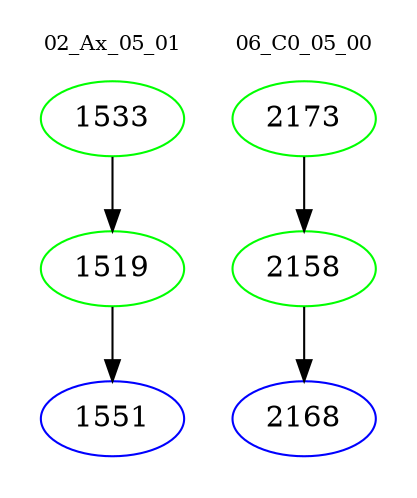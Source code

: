 digraph{
subgraph cluster_0 {
color = white
label = "02_Ax_05_01";
fontsize=10;
T0_1533 [label="1533", color="green"]
T0_1533 -> T0_1519 [color="black"]
T0_1519 [label="1519", color="green"]
T0_1519 -> T0_1551 [color="black"]
T0_1551 [label="1551", color="blue"]
}
subgraph cluster_1 {
color = white
label = "06_C0_05_00";
fontsize=10;
T1_2173 [label="2173", color="green"]
T1_2173 -> T1_2158 [color="black"]
T1_2158 [label="2158", color="green"]
T1_2158 -> T1_2168 [color="black"]
T1_2168 [label="2168", color="blue"]
}
}
